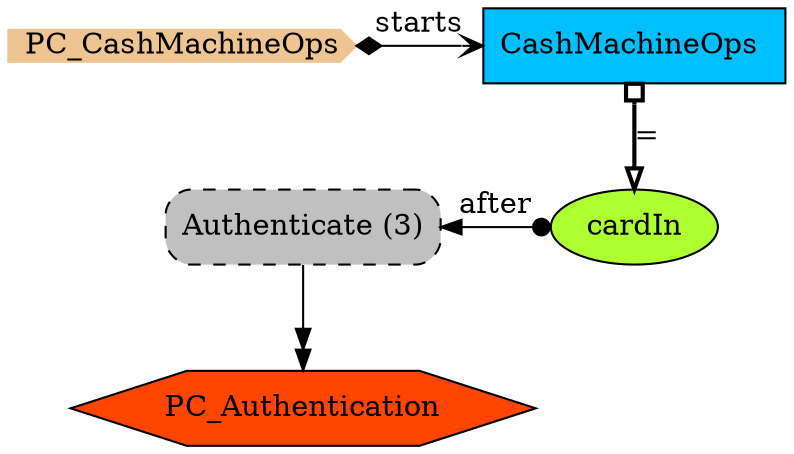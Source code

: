 digraph {
StartN_ [shape = cds,color=burlywood2,style=filled,height=.2,width=.2, label =PC_CashMachineOps];
RefAuthenticate [shape=rectangle,fillcolor=gray,style="rounded,filled,dashed",label="Authenticate (3)"];
cardIn [shape=ellipse,fillcolor=greenyellow,style = filled,label="cardIn"];
CashMachineOps [shape=box,fillcolor=deepskyblue,style = filled,label="CashMachineOps "];
PC_Authentication [shape=hexagon,fillcolor=orangered,style=filled,label =PC_Authentication];

{rank=min;StartN_,CashMachineOps}
{rank=same;cardIn,RefAuthenticate}

RefAuthenticate->PC_Authentication[arrowhead="normalnormal",label=" "];
RefAuthenticate->cardIn[arrowhead=dot,dir=both,label="after"];
StartN_->CashMachineOps[arrowhead="open",arrowtail=diamond,dir=both,label="starts"];
CashMachineOps->cardIn[arrowhead="onormal",dir=both,arrowtail=obox,penwidth=2,label="="];
}

